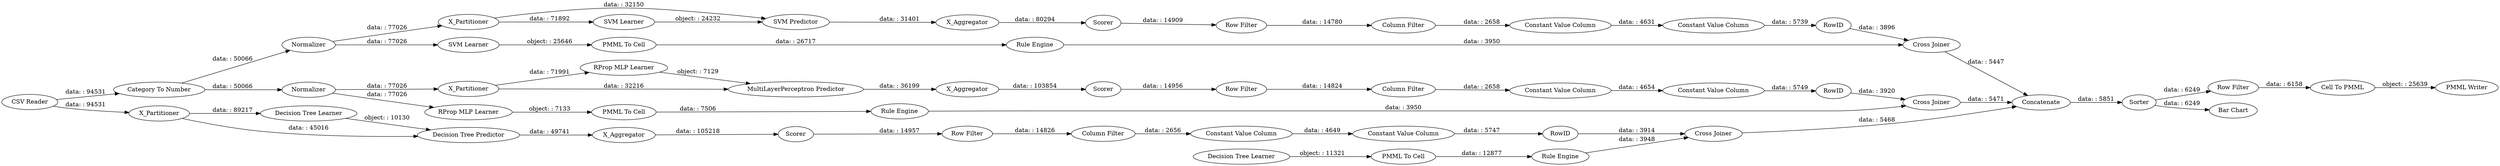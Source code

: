digraph {
	"-3686432615131917367_293" [label=RowID]
	"-8808805154246332019_40" [label=Normalizer]
	"8339357273097553192_60" [label=Concatenate]
	"-4058680722017870586_38" [label="Cross Joiner"]
	"7586503218565854571_294" [label="Column Filter"]
	"-8808805154246332019_2" [label=X_Partitioner]
	"8263420281845405342_292" [label="Constant Value Column"]
	"8339357273097553192_58" [label="Category To Number"]
	"-4058680722017870586_39" [label=Normalizer]
	"8339357273097553192_62" [label="CSV Reader"]
	"-8808805154246332019_41" [label=Scorer]
	"-970610987062274323_39" [label=Scorer]
	"7586503218565854571_292" [label="Constant Value Column"]
	"7586503218565854571_9" [label="Row Filter"]
	"-970610987062274323_38" [label="Cross Joiner"]
	"8339357273097553192_53" [label="Row Filter"]
	"-8808805154246332019_7" [label=X_Aggregator]
	"-5759458377350040126_35" [label="Rule Engine"]
	"-3686432615131917367_290" [label="Constant Value Column"]
	"2405006525453737437_22" [label="PMML To Cell"]
	"-970610987062274323_2" [label=X_Partitioner]
	"-4058680722017870586_7" [label=X_Aggregator]
	"-8808805154246332019_39" [label="Cross Joiner"]
	"8263420281845405342_294" [label="Column Filter"]
	"-4058680722017870586_40" [label=Scorer]
	"8263420281845405342_9" [label="Row Filter"]
	"8339357273097553192_59" [label="Bar Chart"]
	"8339357273097553192_54" [label="Cell To PMML"]
	"-3686432615131917367_294" [label="Column Filter"]
	"-8808805154246332019_32" [label="SVM Predictor"]
	"-970610987062274323_31" [label="Decision Tree Learner"]
	"-4058680722017870586_2" [label=X_Partitioner]
	"-8808805154246332019_31" [label="SVM Learner"]
	"2405006525453737437_35" [label="RProp MLP Learner"]
	"-4058680722017870586_31" [label="RProp MLP Learner"]
	"8339357273097553192_61" [label="PMML Writer"]
	"-3686432615131917367_292" [label="Constant Value Column"]
	"9098791904670481117_28" [label="PMML To Cell"]
	"9098791904670481117_34" [label="Rule Engine"]
	"-970610987062274323_32" [label="Decision Tree Predictor"]
	"-5759458377350040126_33" [label="SVM Learner"]
	"8263420281845405342_290" [label="Constant Value Column"]
	"9098791904670481117_33" [label="Decision Tree Learner"]
	"-970610987062274323_7" [label=X_Aggregator]
	"-5759458377350040126_34" [label="PMML To Cell"]
	"7586503218565854571_293" [label=RowID]
	"-3686432615131917367_9" [label="Row Filter"]
	"8339357273097553192_52" [label=Sorter]
	"-4058680722017870586_32" [label="MultiLayerPerceptron Predictor"]
	"7586503218565854571_290" [label="Constant Value Column"]
	"8263420281845405342_293" [label=RowID]
	"2405006525453737437_34" [label="Rule Engine"]
	"-5759458377350040126_33" -> "-5759458377350040126_34" [label="object: : 25646"]
	"-8808805154246332019_41" -> "-3686432615131917367_9" [label="data: : 14909"]
	"8339357273097553192_58" -> "-4058680722017870586_39" [label="data: : 50066"]
	"-8808805154246332019_39" -> "8339357273097553192_60" [label="data: : 5447"]
	"-5759458377350040126_34" -> "-5759458377350040126_35" [label="data: : 26717"]
	"-970610987062274323_2" -> "-970610987062274323_32" [label="data: : 45016"]
	"-970610987062274323_32" -> "-970610987062274323_7" [label="data: : 49741"]
	"-8808805154246332019_2" -> "-8808805154246332019_32" [label="data: : 32150"]
	"-4058680722017870586_39" -> "2405006525453737437_35" [label="data: : 77026"]
	"7586503218565854571_292" -> "7586503218565854571_293" [label="data: : 5749"]
	"7586503218565854571_290" -> "7586503218565854571_292" [label="data: : 4654"]
	"8339357273097553192_62" -> "-970610987062274323_2" [label="data: : 94531"]
	"-5759458377350040126_35" -> "-8808805154246332019_39" [label="data: : 3950"]
	"9098791904670481117_28" -> "9098791904670481117_34" [label="data: : 12877"]
	"8339357273097553192_62" -> "8339357273097553192_58" [label="data: : 94531"]
	"8339357273097553192_52" -> "8339357273097553192_53" [label="data: : 6249"]
	"-4058680722017870586_39" -> "-4058680722017870586_2" [label="data: : 77026"]
	"2405006525453737437_34" -> "-4058680722017870586_38" [label="data: : 3950"]
	"-970610987062274323_39" -> "8263420281845405342_9" [label="data: : 14957"]
	"7586503218565854571_294" -> "7586503218565854571_290" [label="data: : 2658"]
	"-4058680722017870586_32" -> "-4058680722017870586_7" [label="data: : 36199"]
	"-8808805154246332019_7" -> "-8808805154246332019_41" [label="data: : 80294"]
	"-8808805154246332019_32" -> "-8808805154246332019_7" [label="data: : 31401"]
	"-970610987062274323_31" -> "-970610987062274323_32" [label="object: : 10130"]
	"8339357273097553192_58" -> "-8808805154246332019_40" [label="data: : 50066"]
	"8339357273097553192_52" -> "8339357273097553192_59" [label="data: : 6249"]
	"-3686432615131917367_292" -> "-3686432615131917367_293" [label="data: : 5739"]
	"-3686432615131917367_294" -> "-3686432615131917367_290" [label="data: : 2658"]
	"-970610987062274323_2" -> "-970610987062274323_31" [label="data: : 89217"]
	"-4058680722017870586_38" -> "8339357273097553192_60" [label="data: : 5471"]
	"-4058680722017870586_40" -> "7586503218565854571_9" [label="data: : 14956"]
	"-970610987062274323_7" -> "-970610987062274323_39" [label="data: : 105218"]
	"-3686432615131917367_9" -> "-3686432615131917367_294" [label="data: : 14780"]
	"8339357273097553192_53" -> "8339357273097553192_54" [label="data: : 6158"]
	"-4058680722017870586_2" -> "-4058680722017870586_31" [label="data: : 71991"]
	"-3686432615131917367_290" -> "-3686432615131917367_292" [label="data: : 4631"]
	"-4058680722017870586_7" -> "-4058680722017870586_40" [label="data: : 103854"]
	"7586503218565854571_9" -> "7586503218565854571_294" [label="data: : 14824"]
	"7586503218565854571_293" -> "-4058680722017870586_38" [label="data: : 3920"]
	"-3686432615131917367_293" -> "-8808805154246332019_39" [label="data: : 3896"]
	"8263420281845405342_293" -> "-970610987062274323_38" [label="data: : 3914"]
	"2405006525453737437_22" -> "2405006525453737437_34" [label="data: : 7506"]
	"-4058680722017870586_2" -> "-4058680722017870586_32" [label="data: : 32216"]
	"9098791904670481117_34" -> "-970610987062274323_38" [label="data: : 3948"]
	"-8808805154246332019_40" -> "-5759458377350040126_33" [label="data: : 77026"]
	"-4058680722017870586_31" -> "-4058680722017870586_32" [label="object: : 7129"]
	"8263420281845405342_292" -> "8263420281845405342_293" [label="data: : 5747"]
	"2405006525453737437_35" -> "2405006525453737437_22" [label="object: : 7133"]
	"-8808805154246332019_31" -> "-8808805154246332019_32" [label="object: : 24232"]
	"-8808805154246332019_40" -> "-8808805154246332019_2" [label="data: : 77026"]
	"8263420281845405342_9" -> "8263420281845405342_294" [label="data: : 14826"]
	"-970610987062274323_38" -> "8339357273097553192_60" [label="data: : 5468"]
	"9098791904670481117_33" -> "9098791904670481117_28" [label="object: : 11321"]
	"8263420281845405342_290" -> "8263420281845405342_292" [label="data: : 4649"]
	"-8808805154246332019_2" -> "-8808805154246332019_31" [label="data: : 71892"]
	"8263420281845405342_294" -> "8263420281845405342_290" [label="data: : 2656"]
	"8339357273097553192_54" -> "8339357273097553192_61" [label="object: : 25639"]
	"8339357273097553192_60" -> "8339357273097553192_52" [label="data: : 5851"]
	rankdir=LR
}
